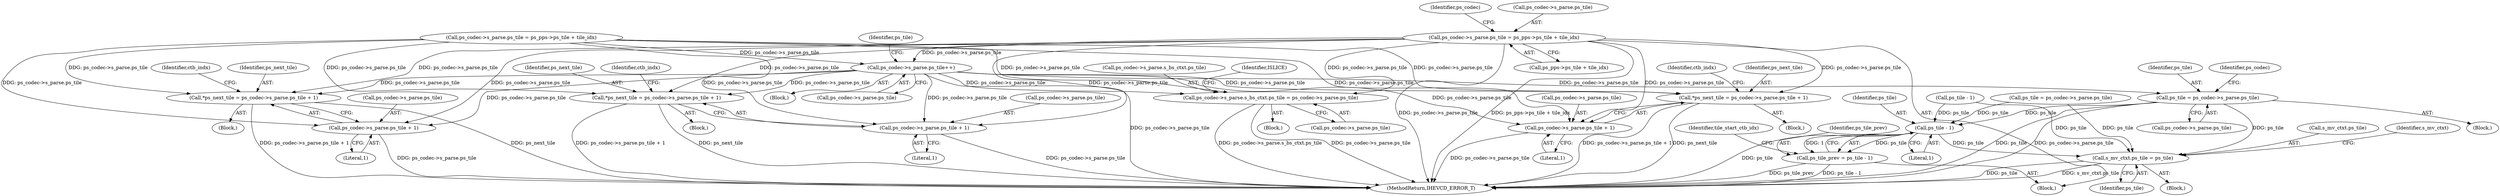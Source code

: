 digraph "0_Android_2b9fb0c2074d370a254b35e2489de2d94943578d@integer" {
"1001187" [label="(Call,ps_codec->s_parse.ps_tile = ps_pps->ps_tile + tile_idx)"];
"1002692" [label="(Call,*ps_next_tile = ps_codec->s_parse.ps_tile + 1)"];
"1002694" [label="(Call,ps_codec->s_parse.ps_tile + 1)"];
"1002855" [label="(Call,*ps_next_tile = ps_codec->s_parse.ps_tile + 1)"];
"1002857" [label="(Call,ps_codec->s_parse.ps_tile + 1)"];
"1002988" [label="(Call,*ps_next_tile = ps_codec->s_parse.ps_tile + 1)"];
"1002990" [label="(Call,ps_codec->s_parse.ps_tile + 1)"];
"1004252" [label="(Call,ps_codec->s_parse.s_bs_ctxt.ps_tile = ps_codec->s_parse.ps_tile)"];
"1004647" [label="(Call,ps_codec->s_parse.ps_tile++)"];
"1004699" [label="(Call,ps_tile = ps_codec->s_parse.ps_tile)"];
"1001207" [label="(Call,ps_tile - 1)"];
"1001205" [label="(Call,ps_tile_prev = ps_tile - 1)"];
"1003467" [label="(Call,s_mv_ctxt.ps_tile = ps_tile)"];
"1001207" [label="(Call,ps_tile - 1)"];
"1000388" [label="(Call,ps_codec->s_parse.ps_tile = ps_pps->ps_tile + tile_idx)"];
"1002991" [label="(Call,ps_codec->s_parse.ps_tile)"];
"1002853" [label="(Block,)"];
"1002856" [label="(Identifier,ps_next_tile)"];
"1002694" [label="(Call,ps_codec->s_parse.ps_tile + 1)"];
"1002690" [label="(Block,)"];
"1004700" [label="(Identifier,ps_tile)"];
"1004252" [label="(Call,ps_codec->s_parse.s_bs_ctxt.ps_tile = ps_codec->s_parse.ps_tile)"];
"1003471" [label="(Identifier,ps_tile)"];
"1002692" [label="(Call,*ps_next_tile = ps_codec->s_parse.ps_tile + 1)"];
"1002700" [label="(Literal,1)"];
"1004253" [label="(Call,ps_codec->s_parse.s_bs_ctxt.ps_tile)"];
"1003468" [label="(Call,s_mv_ctxt.ps_tile)"];
"1001205" [label="(Call,ps_tile_prev = ps_tile - 1)"];
"1002863" [label="(Literal,1)"];
"1000406" [label="(Call,ps_tile = ps_codec->s_parse.ps_tile)"];
"1002702" [label="(Identifier,ctb_indx)"];
"1002986" [label="(Block,)"];
"1001187" [label="(Call,ps_codec->s_parse.ps_tile = ps_pps->ps_tile + tile_idx)"];
"1001201" [label="(Identifier,ps_codec)"];
"1002855" [label="(Call,*ps_next_tile = ps_codec->s_parse.ps_tile + 1)"];
"1001209" [label="(Literal,1)"];
"1002865" [label="(Identifier,ctb_indx)"];
"1003467" [label="(Call,s_mv_ctxt.ps_tile = ps_tile)"];
"1003474" [label="(Identifier,s_mv_ctxt)"];
"1004267" [label="(Identifier,ISLICE)"];
"1003412" [label="(Block,)"];
"1001206" [label="(Identifier,ps_tile_prev)"];
"1002998" [label="(Identifier,ctb_indx)"];
"1002990" [label="(Call,ps_codec->s_parse.ps_tile + 1)"];
"1005291" [label="(MethodReturn,IHEVCD_ERROR_T)"];
"1002996" [label="(Literal,1)"];
"1002857" [label="(Call,ps_codec->s_parse.ps_tile + 1)"];
"1002989" [label="(Identifier,ps_next_tile)"];
"1004632" [label="(Block,)"];
"1004699" [label="(Call,ps_tile = ps_codec->s_parse.ps_tile)"];
"1004698" [label="(Block,)"];
"1004260" [label="(Call,ps_codec->s_parse.ps_tile)"];
"1003911" [label="(Block,)"];
"1000417" [label="(Call,ps_tile - 1)"];
"1002858" [label="(Call,ps_codec->s_parse.ps_tile)"];
"1001188" [label="(Call,ps_codec->s_parse.ps_tile)"];
"1001193" [label="(Call,ps_pps->ps_tile + tile_idx)"];
"1004701" [label="(Call,ps_codec->s_parse.ps_tile)"];
"1001208" [label="(Identifier,ps_tile)"];
"1001137" [label="(Block,)"];
"1002693" [label="(Identifier,ps_next_tile)"];
"1001211" [label="(Identifier,tile_start_ctb_idx)"];
"1002695" [label="(Call,ps_codec->s_parse.ps_tile)"];
"1004709" [label="(Identifier,ps_codec)"];
"1004647" [label="(Call,ps_codec->s_parse.ps_tile++)"];
"1004658" [label="(Identifier,ps_tile)"];
"1004648" [label="(Call,ps_codec->s_parse.ps_tile)"];
"1002988" [label="(Call,*ps_next_tile = ps_codec->s_parse.ps_tile + 1)"];
"1001187" -> "1001137"  [label="AST: "];
"1001187" -> "1001193"  [label="CFG: "];
"1001188" -> "1001187"  [label="AST: "];
"1001193" -> "1001187"  [label="AST: "];
"1001201" -> "1001187"  [label="CFG: "];
"1001187" -> "1005291"  [label="DDG: ps_codec->s_parse.ps_tile"];
"1001187" -> "1005291"  [label="DDG: ps_pps->ps_tile + tile_idx"];
"1001187" -> "1002692"  [label="DDG: ps_codec->s_parse.ps_tile"];
"1001187" -> "1002694"  [label="DDG: ps_codec->s_parse.ps_tile"];
"1001187" -> "1002855"  [label="DDG: ps_codec->s_parse.ps_tile"];
"1001187" -> "1002857"  [label="DDG: ps_codec->s_parse.ps_tile"];
"1001187" -> "1002988"  [label="DDG: ps_codec->s_parse.ps_tile"];
"1001187" -> "1002990"  [label="DDG: ps_codec->s_parse.ps_tile"];
"1001187" -> "1004252"  [label="DDG: ps_codec->s_parse.ps_tile"];
"1001187" -> "1004647"  [label="DDG: ps_codec->s_parse.ps_tile"];
"1002692" -> "1002690"  [label="AST: "];
"1002692" -> "1002694"  [label="CFG: "];
"1002693" -> "1002692"  [label="AST: "];
"1002694" -> "1002692"  [label="AST: "];
"1002702" -> "1002692"  [label="CFG: "];
"1002692" -> "1005291"  [label="DDG: ps_codec->s_parse.ps_tile + 1"];
"1002692" -> "1005291"  [label="DDG: ps_next_tile"];
"1004647" -> "1002692"  [label="DDG: ps_codec->s_parse.ps_tile"];
"1000388" -> "1002692"  [label="DDG: ps_codec->s_parse.ps_tile"];
"1002694" -> "1002700"  [label="CFG: "];
"1002695" -> "1002694"  [label="AST: "];
"1002700" -> "1002694"  [label="AST: "];
"1002694" -> "1005291"  [label="DDG: ps_codec->s_parse.ps_tile"];
"1004647" -> "1002694"  [label="DDG: ps_codec->s_parse.ps_tile"];
"1000388" -> "1002694"  [label="DDG: ps_codec->s_parse.ps_tile"];
"1002855" -> "1002853"  [label="AST: "];
"1002855" -> "1002857"  [label="CFG: "];
"1002856" -> "1002855"  [label="AST: "];
"1002857" -> "1002855"  [label="AST: "];
"1002865" -> "1002855"  [label="CFG: "];
"1002855" -> "1005291"  [label="DDG: ps_codec->s_parse.ps_tile + 1"];
"1002855" -> "1005291"  [label="DDG: ps_next_tile"];
"1004647" -> "1002855"  [label="DDG: ps_codec->s_parse.ps_tile"];
"1000388" -> "1002855"  [label="DDG: ps_codec->s_parse.ps_tile"];
"1002857" -> "1002863"  [label="CFG: "];
"1002858" -> "1002857"  [label="AST: "];
"1002863" -> "1002857"  [label="AST: "];
"1002857" -> "1005291"  [label="DDG: ps_codec->s_parse.ps_tile"];
"1004647" -> "1002857"  [label="DDG: ps_codec->s_parse.ps_tile"];
"1000388" -> "1002857"  [label="DDG: ps_codec->s_parse.ps_tile"];
"1002988" -> "1002986"  [label="AST: "];
"1002988" -> "1002990"  [label="CFG: "];
"1002989" -> "1002988"  [label="AST: "];
"1002990" -> "1002988"  [label="AST: "];
"1002998" -> "1002988"  [label="CFG: "];
"1002988" -> "1005291"  [label="DDG: ps_codec->s_parse.ps_tile + 1"];
"1002988" -> "1005291"  [label="DDG: ps_next_tile"];
"1004647" -> "1002988"  [label="DDG: ps_codec->s_parse.ps_tile"];
"1000388" -> "1002988"  [label="DDG: ps_codec->s_parse.ps_tile"];
"1002990" -> "1002996"  [label="CFG: "];
"1002991" -> "1002990"  [label="AST: "];
"1002996" -> "1002990"  [label="AST: "];
"1002990" -> "1005291"  [label="DDG: ps_codec->s_parse.ps_tile"];
"1004647" -> "1002990"  [label="DDG: ps_codec->s_parse.ps_tile"];
"1000388" -> "1002990"  [label="DDG: ps_codec->s_parse.ps_tile"];
"1004252" -> "1003911"  [label="AST: "];
"1004252" -> "1004260"  [label="CFG: "];
"1004253" -> "1004252"  [label="AST: "];
"1004260" -> "1004252"  [label="AST: "];
"1004267" -> "1004252"  [label="CFG: "];
"1004252" -> "1005291"  [label="DDG: ps_codec->s_parse.ps_tile"];
"1004252" -> "1005291"  [label="DDG: ps_codec->s_parse.s_bs_ctxt.ps_tile"];
"1004647" -> "1004252"  [label="DDG: ps_codec->s_parse.ps_tile"];
"1000388" -> "1004252"  [label="DDG: ps_codec->s_parse.ps_tile"];
"1004647" -> "1004632"  [label="AST: "];
"1004647" -> "1004648"  [label="CFG: "];
"1004648" -> "1004647"  [label="AST: "];
"1004658" -> "1004647"  [label="CFG: "];
"1004647" -> "1005291"  [label="DDG: ps_codec->s_parse.ps_tile"];
"1000388" -> "1004647"  [label="DDG: ps_codec->s_parse.ps_tile"];
"1004647" -> "1004699"  [label="DDG: ps_codec->s_parse.ps_tile"];
"1004699" -> "1004698"  [label="AST: "];
"1004699" -> "1004701"  [label="CFG: "];
"1004700" -> "1004699"  [label="AST: "];
"1004701" -> "1004699"  [label="AST: "];
"1004709" -> "1004699"  [label="CFG: "];
"1004699" -> "1005291"  [label="DDG: ps_tile"];
"1004699" -> "1005291"  [label="DDG: ps_codec->s_parse.ps_tile"];
"1004699" -> "1001207"  [label="DDG: ps_tile"];
"1004699" -> "1003467"  [label="DDG: ps_tile"];
"1001207" -> "1001205"  [label="AST: "];
"1001207" -> "1001209"  [label="CFG: "];
"1001208" -> "1001207"  [label="AST: "];
"1001209" -> "1001207"  [label="AST: "];
"1001205" -> "1001207"  [label="CFG: "];
"1001207" -> "1005291"  [label="DDG: ps_tile"];
"1001207" -> "1001205"  [label="DDG: ps_tile"];
"1001207" -> "1001205"  [label="DDG: 1"];
"1000417" -> "1001207"  [label="DDG: ps_tile"];
"1000406" -> "1001207"  [label="DDG: ps_tile"];
"1001207" -> "1003467"  [label="DDG: ps_tile"];
"1001205" -> "1001137"  [label="AST: "];
"1001206" -> "1001205"  [label="AST: "];
"1001211" -> "1001205"  [label="CFG: "];
"1001205" -> "1005291"  [label="DDG: ps_tile_prev"];
"1001205" -> "1005291"  [label="DDG: ps_tile - 1"];
"1003467" -> "1003412"  [label="AST: "];
"1003467" -> "1003471"  [label="CFG: "];
"1003468" -> "1003467"  [label="AST: "];
"1003471" -> "1003467"  [label="AST: "];
"1003474" -> "1003467"  [label="CFG: "];
"1003467" -> "1005291"  [label="DDG: s_mv_ctxt.ps_tile"];
"1003467" -> "1005291"  [label="DDG: ps_tile"];
"1000417" -> "1003467"  [label="DDG: ps_tile"];
"1000406" -> "1003467"  [label="DDG: ps_tile"];
}
